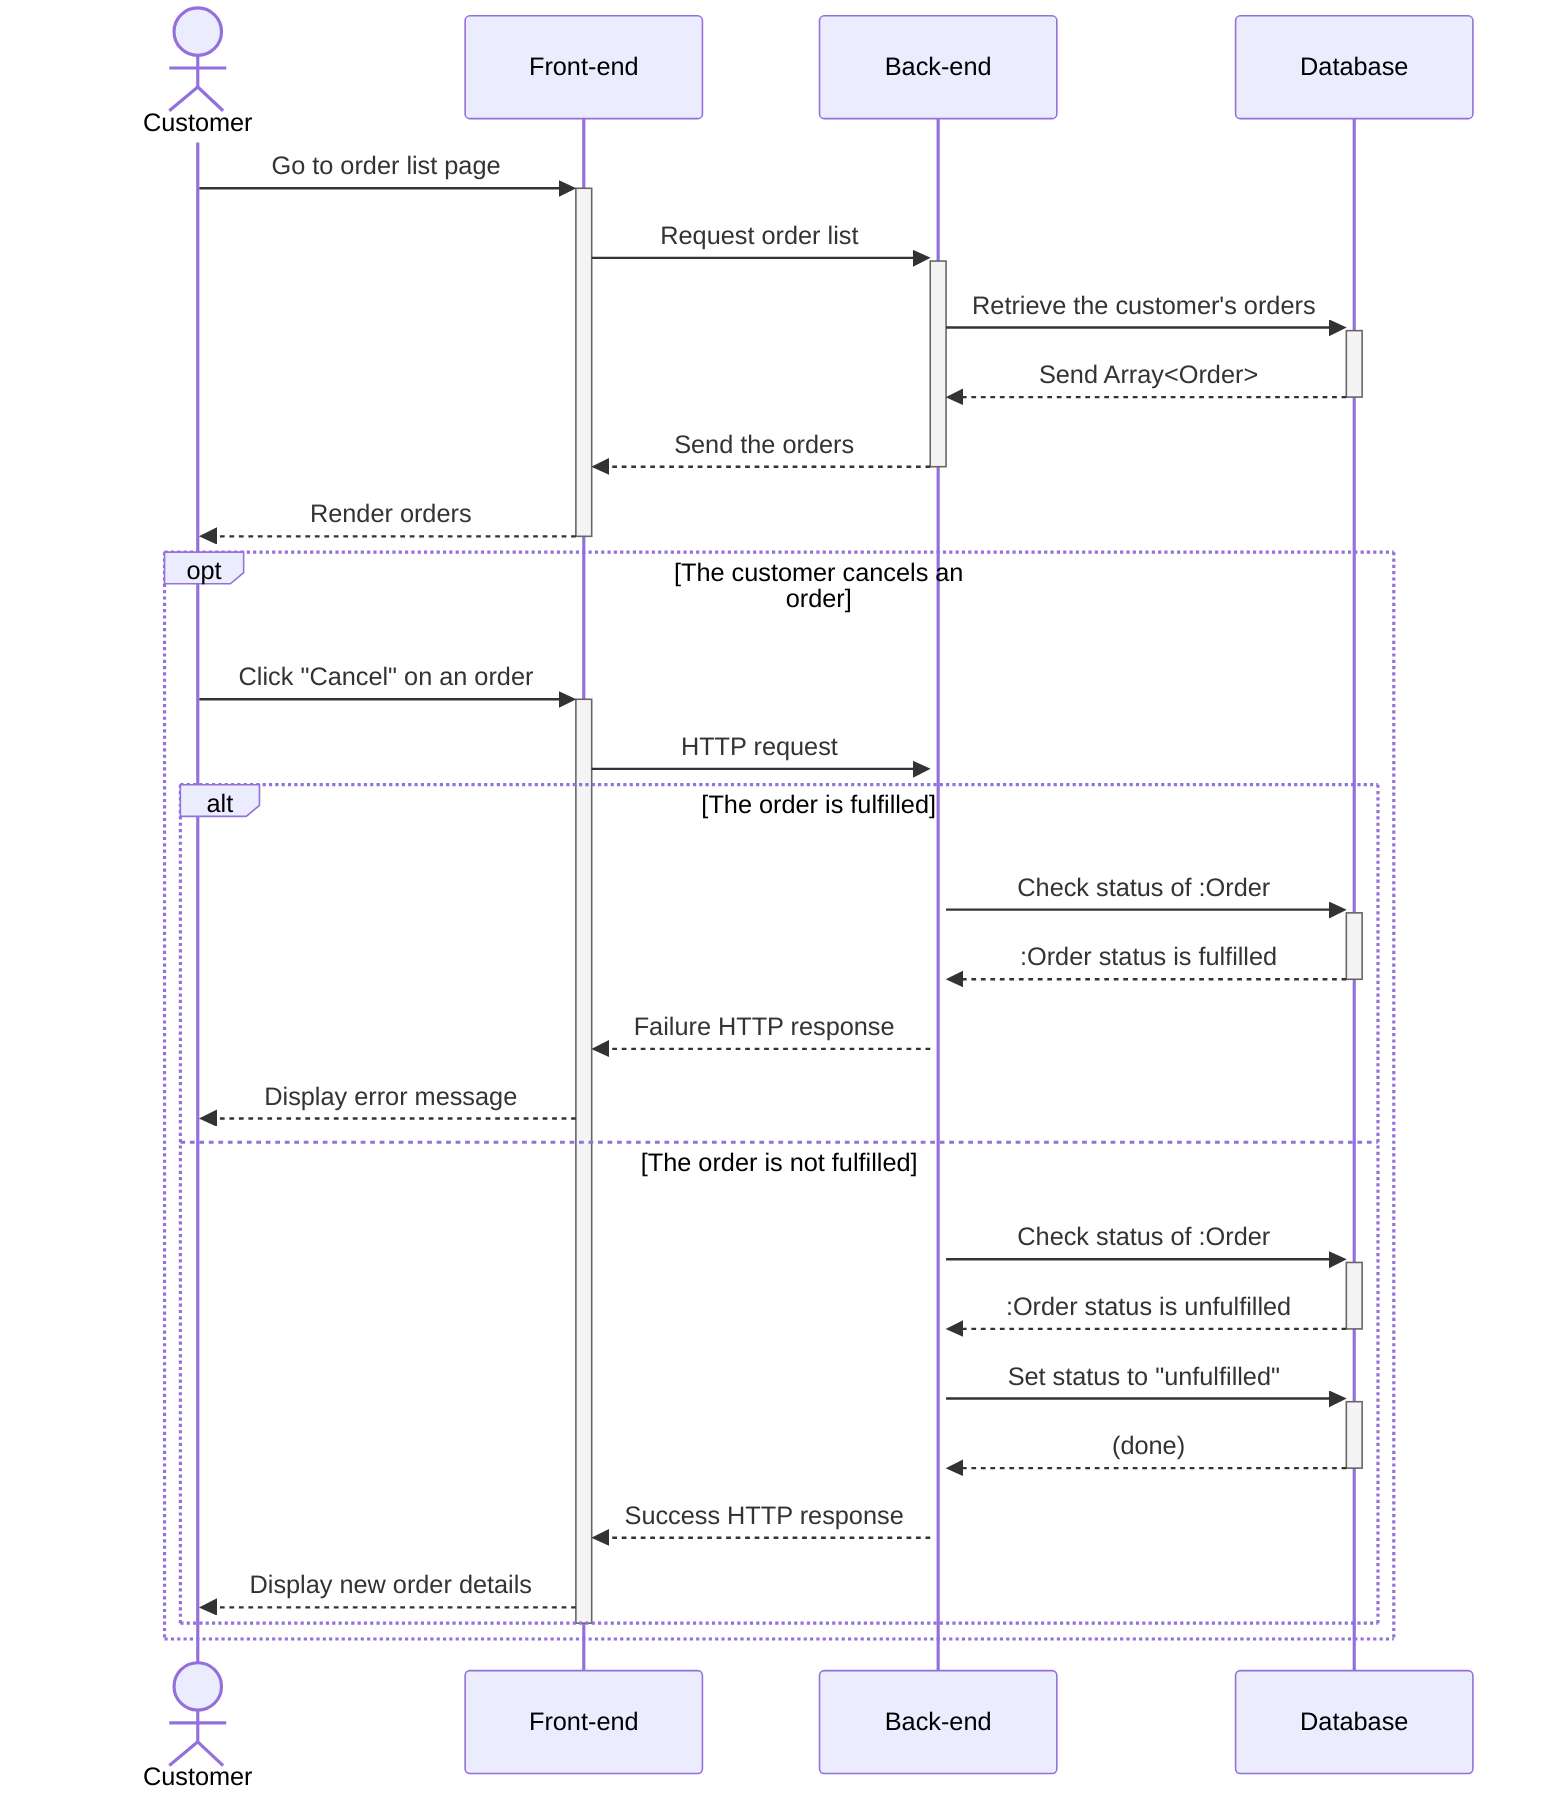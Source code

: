 sequenceDiagram
    actor Customer
    participant FE as Front-end
    participant BE as Back-end
    participant DB as Database

    Customer ->>+ FE: Go to order list page
    FE ->>+ BE: Request order list
    BE ->>+ DB: Retrieve the customer's orders
    DB -->>- BE: Send Array<Order>
    BE -->>- FE: Send the orders
    FE -->>- Customer: Render orders

    opt The customer cancels an order
        Customer ->>+ FE: Click "Cancel" on an order
        FE ->>+ BE: HTTP request
        alt The order is fulfilled
            BE ->>+ DB: Check status of :Order
            DB -->>- BE: :Order status is fulfilled
            BE -->> FE: Failure HTTP response
            FE -->> Customer: Display error message
        else The order is not fulfilled
            BE ->>+ DB: Check status of :Order
            DB -->>- BE: :Order status is unfulfilled
            BE ->>+ DB: Set status to "unfulfilled"
            DB -->>- BE: (done)
            BE -->> FE: Success HTTP response
            FE -->> Customer: Display new order details
        end
        deactivate FE
    end